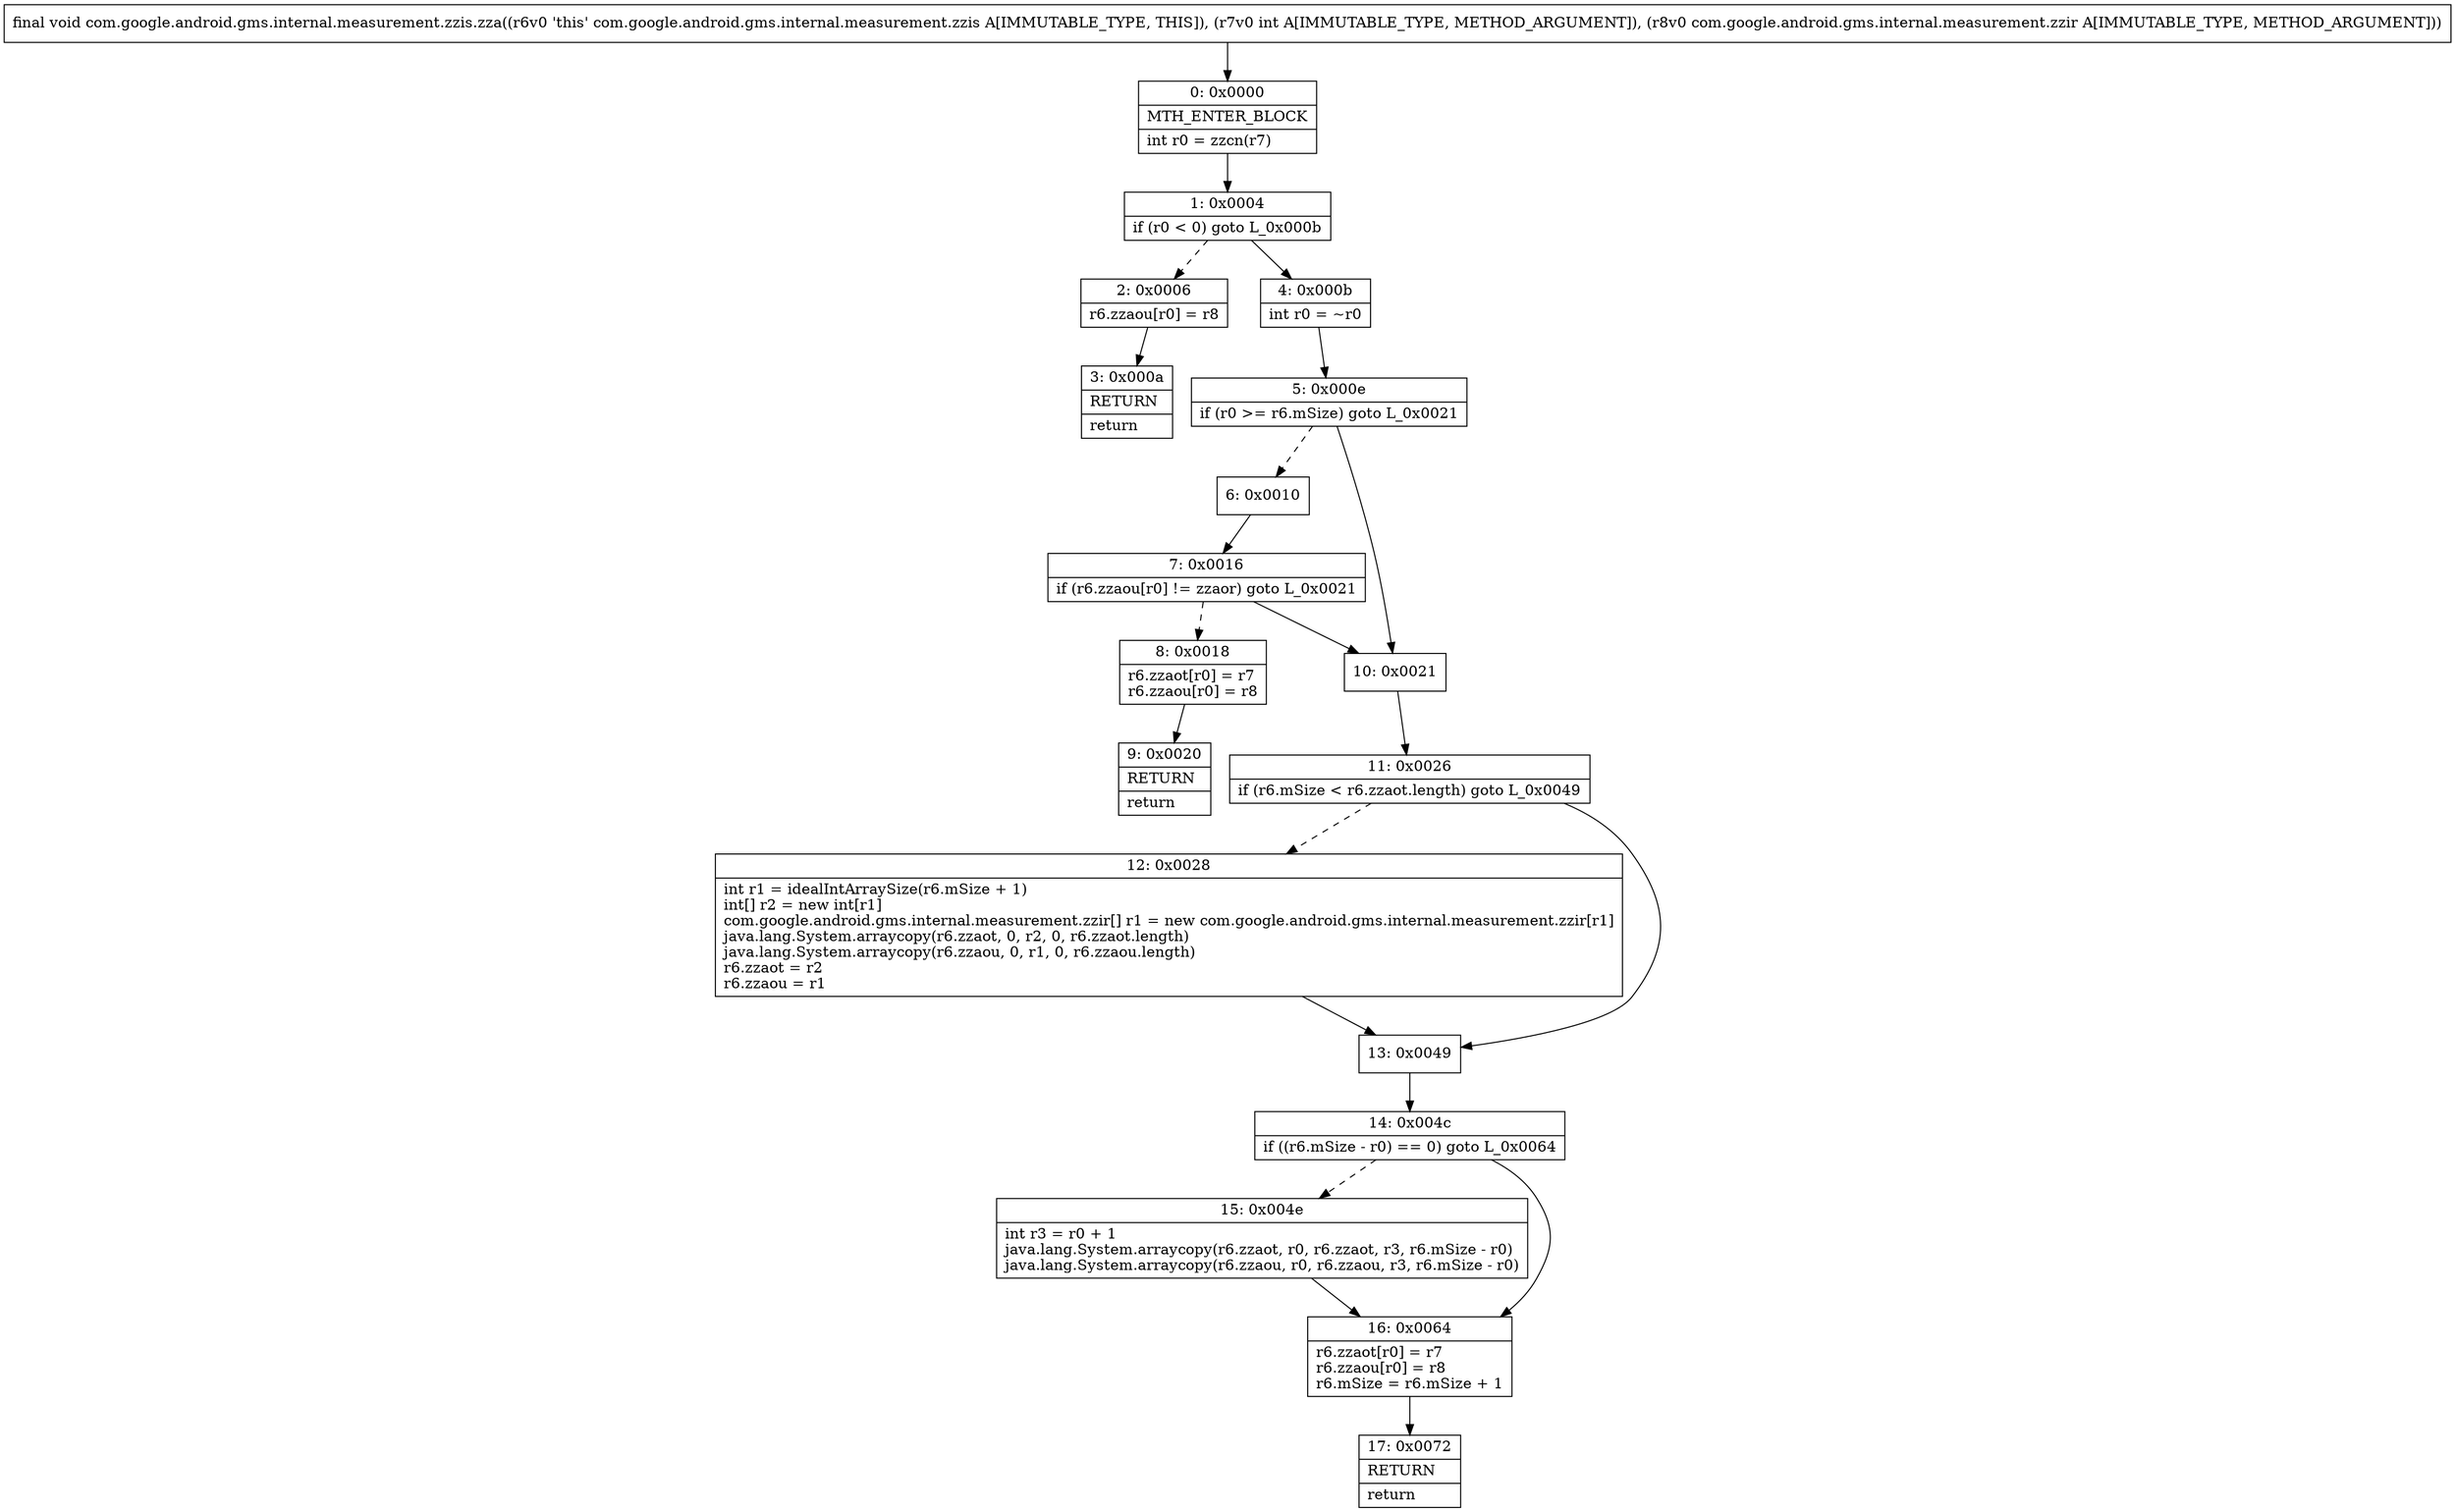 digraph "CFG forcom.google.android.gms.internal.measurement.zzis.zza(ILcom\/google\/android\/gms\/internal\/measurement\/zzir;)V" {
Node_0 [shape=record,label="{0\:\ 0x0000|MTH_ENTER_BLOCK\l|int r0 = zzcn(r7)\l}"];
Node_1 [shape=record,label="{1\:\ 0x0004|if (r0 \< 0) goto L_0x000b\l}"];
Node_2 [shape=record,label="{2\:\ 0x0006|r6.zzaou[r0] = r8\l}"];
Node_3 [shape=record,label="{3\:\ 0x000a|RETURN\l|return\l}"];
Node_4 [shape=record,label="{4\:\ 0x000b|int r0 = ~r0\l}"];
Node_5 [shape=record,label="{5\:\ 0x000e|if (r0 \>= r6.mSize) goto L_0x0021\l}"];
Node_6 [shape=record,label="{6\:\ 0x0010}"];
Node_7 [shape=record,label="{7\:\ 0x0016|if (r6.zzaou[r0] != zzaor) goto L_0x0021\l}"];
Node_8 [shape=record,label="{8\:\ 0x0018|r6.zzaot[r0] = r7\lr6.zzaou[r0] = r8\l}"];
Node_9 [shape=record,label="{9\:\ 0x0020|RETURN\l|return\l}"];
Node_10 [shape=record,label="{10\:\ 0x0021}"];
Node_11 [shape=record,label="{11\:\ 0x0026|if (r6.mSize \< r6.zzaot.length) goto L_0x0049\l}"];
Node_12 [shape=record,label="{12\:\ 0x0028|int r1 = idealIntArraySize(r6.mSize + 1)\lint[] r2 = new int[r1]\lcom.google.android.gms.internal.measurement.zzir[] r1 = new com.google.android.gms.internal.measurement.zzir[r1]\ljava.lang.System.arraycopy(r6.zzaot, 0, r2, 0, r6.zzaot.length)\ljava.lang.System.arraycopy(r6.zzaou, 0, r1, 0, r6.zzaou.length)\lr6.zzaot = r2\lr6.zzaou = r1\l}"];
Node_13 [shape=record,label="{13\:\ 0x0049}"];
Node_14 [shape=record,label="{14\:\ 0x004c|if ((r6.mSize \- r0) == 0) goto L_0x0064\l}"];
Node_15 [shape=record,label="{15\:\ 0x004e|int r3 = r0 + 1\ljava.lang.System.arraycopy(r6.zzaot, r0, r6.zzaot, r3, r6.mSize \- r0)\ljava.lang.System.arraycopy(r6.zzaou, r0, r6.zzaou, r3, r6.mSize \- r0)\l}"];
Node_16 [shape=record,label="{16\:\ 0x0064|r6.zzaot[r0] = r7\lr6.zzaou[r0] = r8\lr6.mSize = r6.mSize + 1\l}"];
Node_17 [shape=record,label="{17\:\ 0x0072|RETURN\l|return\l}"];
MethodNode[shape=record,label="{final void com.google.android.gms.internal.measurement.zzis.zza((r6v0 'this' com.google.android.gms.internal.measurement.zzis A[IMMUTABLE_TYPE, THIS]), (r7v0 int A[IMMUTABLE_TYPE, METHOD_ARGUMENT]), (r8v0 com.google.android.gms.internal.measurement.zzir A[IMMUTABLE_TYPE, METHOD_ARGUMENT])) }"];
MethodNode -> Node_0;
Node_0 -> Node_1;
Node_1 -> Node_2[style=dashed];
Node_1 -> Node_4;
Node_2 -> Node_3;
Node_4 -> Node_5;
Node_5 -> Node_6[style=dashed];
Node_5 -> Node_10;
Node_6 -> Node_7;
Node_7 -> Node_8[style=dashed];
Node_7 -> Node_10;
Node_8 -> Node_9;
Node_10 -> Node_11;
Node_11 -> Node_12[style=dashed];
Node_11 -> Node_13;
Node_12 -> Node_13;
Node_13 -> Node_14;
Node_14 -> Node_15[style=dashed];
Node_14 -> Node_16;
Node_15 -> Node_16;
Node_16 -> Node_17;
}

